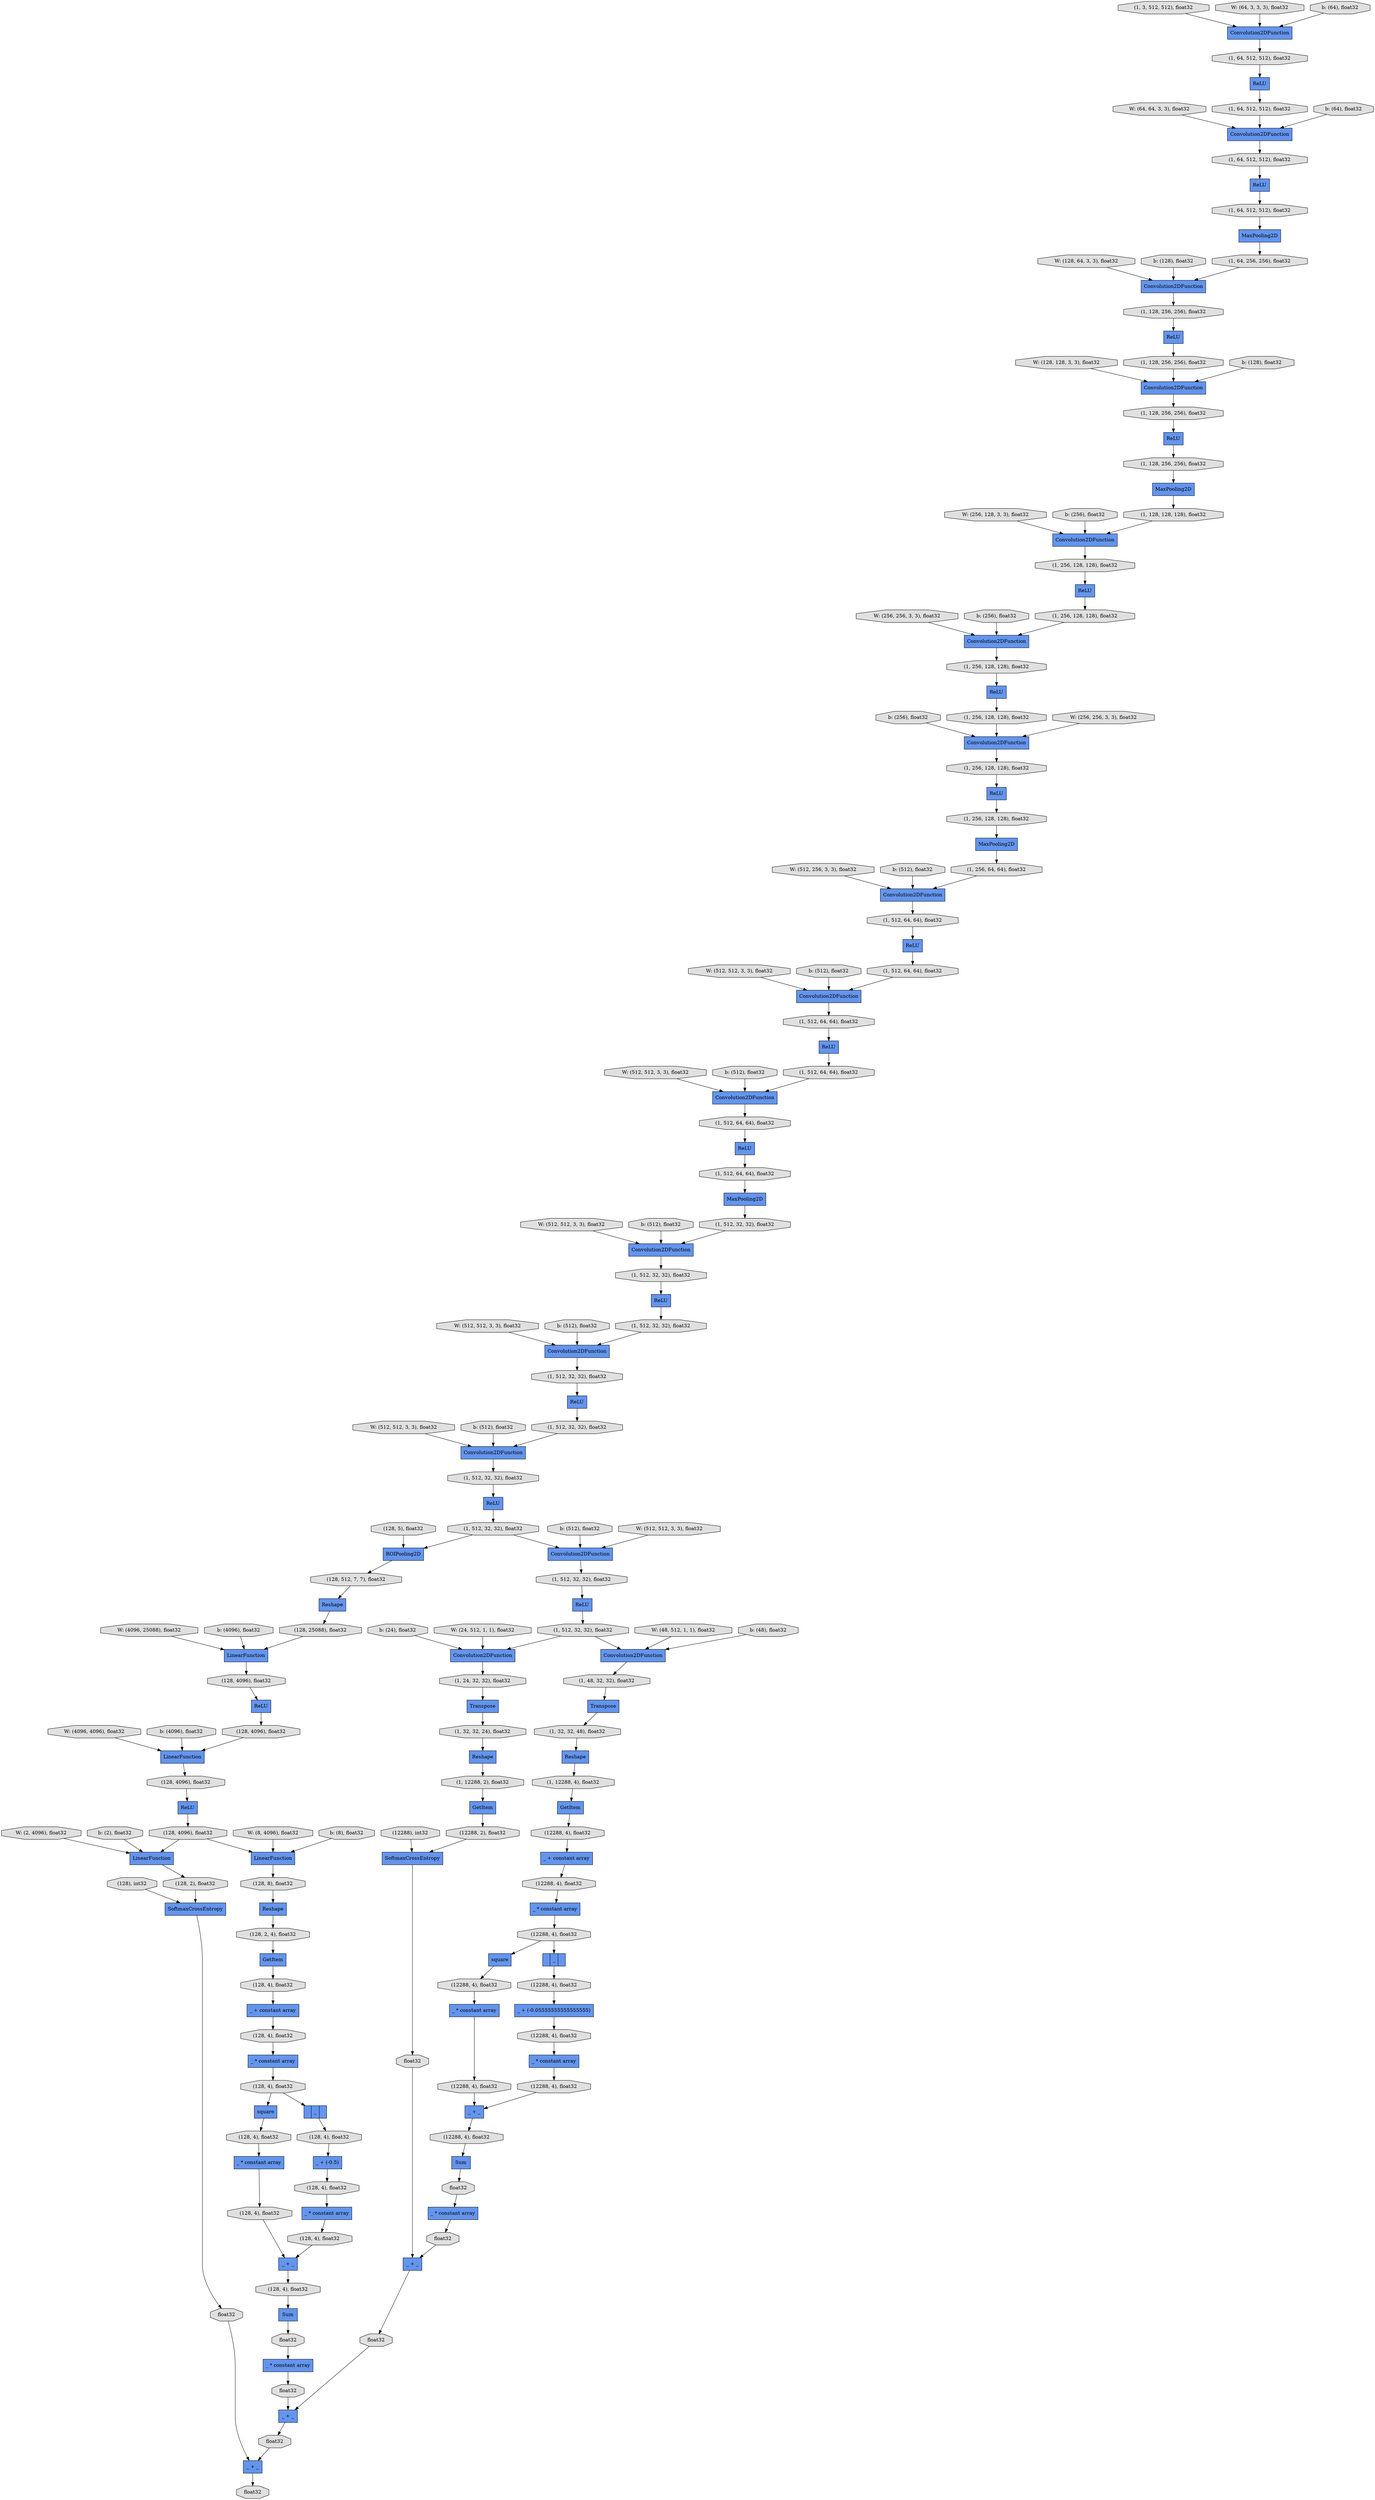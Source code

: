 digraph graphname{rankdir=TB;139999646744648 [style="filled",shape="octagon",label="(12288, 4), float32",fillcolor="#E0E0E0"];139999646744704 [style="filled",shape="record",label="_ * constant array",fillcolor="#6495ED"];139999672705152 [style="filled",shape="octagon",label="W: (48, 512, 1, 1), float32",fillcolor="#E0E0E0"];139999646793912 [style="filled",shape="octagon",label="(128, 4), float32",fillcolor="#E0E0E0"];139999646744760 [style="filled",shape="record",label="square",fillcolor="#6495ED"];139999672729784 [style="filled",shape="octagon",label="W: (2, 4096), float32",fillcolor="#E0E0E0"];139999672680632 [style="filled",shape="octagon",label="b: (256), float32",fillcolor="#E0E0E0"];139999646793968 [style="filled",shape="record",label="_ * constant array",fillcolor="#6495ED"];139999646794024 [style="filled",shape="record",label="square",fillcolor="#6495ED"];139999646744872 [style="filled",shape="record",label="_ + (-0.05555555555555555)",fillcolor="#6495ED"];139999672705320 [style="filled",shape="octagon",label="b: (24), float32",fillcolor="#E0E0E0"];139999646744984 [style="filled",shape="record",label="_ * constant array",fillcolor="#6495ED"];139999672680912 [style="filled",shape="octagon",label="W: (512, 256, 3, 3), float32",fillcolor="#E0E0E0"];139999646794248 [style="filled",shape="record",label="_ + (-0.5)",fillcolor="#6495ED"];139999672844864 [style="filled",shape="record",label="ReLU",fillcolor="#6495ED"];139999646794360 [style="filled",shape="record",label="_ * constant array",fillcolor="#6495ED"];139999646745208 [style="filled",shape="octagon",label="(12288, 4), float32",fillcolor="#E0E0E0"];139999672730232 [style="filled",shape="octagon",label="b: (2), float32",fillcolor="#E0E0E0"];139999646794472 [style="filled",shape="octagon",label="(128, 4), float32",fillcolor="#E0E0E0"];139999672681248 [style="filled",shape="octagon",label="b: (512), float32",fillcolor="#E0E0E0"];139999672845088 [style="filled",shape="octagon",label="(1, 3, 512, 512), float32",fillcolor="#E0E0E0"];139999646745432 [style="filled",shape="octagon",label="(12288, 4), float32",fillcolor="#E0E0E0"];139999646794696 [style="filled",shape="octagon",label="(128, 4), float32",fillcolor="#E0E0E0"];139999646745544 [style="filled",shape="record",label="_ + _",fillcolor="#6495ED"];139999672705992 [style="filled",shape="octagon",label="W: (24, 512, 1, 1), float32",fillcolor="#E0E0E0"];139999646745600 [style="filled",shape="octagon",label="(12288, 4), float32",fillcolor="#E0E0E0"];139999646745656 [style="filled",shape="record",label="_ * constant array",fillcolor="#6495ED"];139999672706104 [style="filled",shape="octagon",label="b: (512), float32",fillcolor="#E0E0E0"];139999672681528 [style="filled",shape="octagon",label="W: (512, 512, 3, 3), float32",fillcolor="#E0E0E0"];139999646794864 [style="filled",shape="record",label="_ + _",fillcolor="#6495ED"];139999646745712 [style="filled",shape="record",label="SoftmaxCrossEntropy",fillcolor="#6495ED"];139999672845424 [style="filled",shape="record",label="MaxPooling2D",fillcolor="#6495ED"];139999672590232 [style="filled",shape="record",label="MaxPooling2D",fillcolor="#6495ED"];139999646794976 [style="filled",shape="octagon",label="(128, 4), float32",fillcolor="#E0E0E0"];139999646745824 [style="filled",shape="record",label="Sum",fillcolor="#6495ED"];139999672706272 [style="filled",shape="octagon",label="W: (512, 512, 3, 3), float32",fillcolor="#E0E0E0"];139999646795032 [style="filled",shape="record",label="_ * constant array",fillcolor="#6495ED"];139999646745880 [style="filled",shape="octagon",label="(12288, 4), float32",fillcolor="#E0E0E0"];139999646795088 [style="filled",shape="record",label="SoftmaxCrossEntropy",fillcolor="#6495ED"];139999672681864 [style="filled",shape="octagon",label="b: (512), float32",fillcolor="#E0E0E0"];139999646795200 [style="filled",shape="record",label="Sum",fillcolor="#6495ED"];139999646746048 [style="filled",shape="octagon",label="(12288, 4), float32",fillcolor="#E0E0E0"];139999646795256 [style="filled",shape="octagon",label="(128, 4), float32",fillcolor="#E0E0E0"];139999672590288 [style="filled",shape="record",label="ReLU",fillcolor="#6495ED"];139999672845872 [style="filled",shape="octagon",label="(1, 64, 512, 512), float32",fillcolor="#E0E0E0"];139999646746216 [style="filled",shape="octagon",label="float32",fillcolor="#E0E0E0"];139999646795424 [style="filled",shape="octagon",label="(128, 4), float32",fillcolor="#E0E0E0"];139999646746272 [style="filled",shape="record",label="Reshape",fillcolor="#6495ED"];139999672682144 [style="filled",shape="octagon",label="W: (512, 512, 3, 3), float32",fillcolor="#E0E0E0"];139999646795536 [style="filled",shape="octagon",label="float32",fillcolor="#E0E0E0"];139999672706888 [style="filled",shape="octagon",label="b: (48), float32",fillcolor="#E0E0E0"];139999646746496 [style="filled",shape="octagon",label="float32",fillcolor="#E0E0E0"];139999646746552 [style="filled",shape="octagon",label="(12288), int32",fillcolor="#E0E0E0"];139999646795704 [style="filled",shape="octagon",label="float32",fillcolor="#E0E0E0"];139999646795760 [style="filled",shape="record",label="_ + _",fillcolor="#6495ED"];139999672682480 [style="filled",shape="octagon",label="b: (512), float32",fillcolor="#E0E0E0"];139999646795816 [style="filled",shape="octagon",label="(128), int32",fillcolor="#E0E0E0"];139999672707224 [style="filled",shape="octagon",label="W: (4096, 25088), float32",fillcolor="#E0E0E0"];139999646746832 [style="filled",shape="record",label="GetItem",fillcolor="#6495ED"];139999672682760 [style="filled",shape="octagon",label="W: (512, 512, 3, 3), float32",fillcolor="#E0E0E0"];139999646796208 [style="filled",shape="octagon",label="float32",fillcolor="#E0E0E0"];139999646796264 [style="filled",shape="record",label="_ + _",fillcolor="#6495ED"];139999646796320 [style="filled",shape="record",label="_ + _",fillcolor="#6495ED"];139999646747168 [style="filled",shape="octagon",label="float32",fillcolor="#E0E0E0"];139999646796376 [style="filled",shape="octagon",label="float32",fillcolor="#E0E0E0"];139999672707672 [style="filled",shape="octagon",label="b: (4096), float32",fillcolor="#E0E0E0"];139999672683096 [style="filled",shape="octagon",label="b: (512), float32",fillcolor="#E0E0E0"];139999672847048 [style="filled",shape="record",label="Convolution2DFunction",fillcolor="#6495ED"];139999646747392 [style="filled",shape="octagon",label="(128, 2, 4), float32",fillcolor="#E0E0E0"];139999646796600 [style="filled",shape="octagon",label="float32",fillcolor="#E0E0E0"];139999672707896 [style="filled",shape="octagon",label="W: (4096, 4096), float32",fillcolor="#E0E0E0"];139999672683376 [style="filled",shape="octagon",label="W: (512, 512, 3, 3), float32",fillcolor="#E0E0E0"];139999646796768 [style="filled",shape="octagon",label="float32",fillcolor="#E0E0E0"];139999672683712 [style="filled",shape="octagon",label="b: (512), float32",fillcolor="#E0E0E0"];139999672708344 [style="filled",shape="octagon",label="b: (4096), float32",fillcolor="#E0E0E0"];139999646747952 [style="filled",shape="octagon",label="(128, 4), float32",fillcolor="#E0E0E0"];139999672708568 [style="filled",shape="octagon",label="W: (8, 4096), float32",fillcolor="#E0E0E0"];139999672683992 [style="filled",shape="octagon",label="W: (512, 512, 3, 3), float32",fillcolor="#E0E0E0"];139999646748176 [style="filled",shape="record",label="_ + constant array",fillcolor="#6495ED"];139999646748232 [style="filled",shape="record",label="_ * constant array",fillcolor="#6495ED"];139999672847944 [style="filled",shape="record",label="Convolution2DFunction",fillcolor="#6495ED"];139999646748344 [style="filled",shape="record",label="|_|",fillcolor="#6495ED"];139999646748400 [style="filled",shape="octagon",label="(128, 4), float32",fillcolor="#E0E0E0"];139999672848168 [style="filled",shape="record",label="Convolution2DFunction",fillcolor="#6495ED"];139999672684328 [style="filled",shape="octagon",label="b: (512), float32",fillcolor="#E0E0E0"];139999672709016 [style="filled",shape="octagon",label="b: (8), float32",fillcolor="#E0E0E0"];139999646748624 [style="filled",shape="octagon",label="(128, 4), float32",fillcolor="#E0E0E0"];139999672668288 [style="filled",shape="octagon",label="(1, 512, 32, 32), float32",fillcolor="#E0E0E0"];140001157705856 [style="filled",shape="record",label="Convolution2DFunction",fillcolor="#6495ED"];139999646707896 [style="filled",shape="record",label="ROIPooling2D",fillcolor="#6495ED"];139999672643768 [style="filled",shape="octagon",label="(1, 256, 128, 128), float32",fillcolor="#E0E0E0"];139999679893744 [style="filled",shape="octagon",label="W: (64, 3, 3, 3), float32",fillcolor="#E0E0E0"];139999672643880 [style="filled",shape="record",label="Convolution2DFunction",fillcolor="#6495ED"];139999646708064 [style="filled",shape="record",label="Reshape",fillcolor="#6495ED"];139999672865176 [style="filled",shape="record",label="Convolution2DFunction",fillcolor="#6495ED"];139999646708120 [style="filled",shape="octagon",label="(128, 5), float32",fillcolor="#E0E0E0"];139999672586704 [style="filled",shape="record",label="Convolution2DFunction",fillcolor="#6495ED"];139999672668680 [style="filled",shape="octagon",label="(1, 512, 32, 32), float32",fillcolor="#E0E0E0"];139999679894024 [style="filled",shape="octagon",label="b: (64), float32",fillcolor="#E0E0E0"];139999672865344 [style="filled",shape="octagon",label="(1, 512, 32, 32), float32",fillcolor="#E0E0E0"];139999672668792 [style="filled",shape="octagon",label="(1, 512, 32, 32), float32",fillcolor="#E0E0E0"];139999672644216 [style="filled",shape="octagon",label="(1, 256, 128, 128), float32",fillcolor="#E0E0E0"];139999646708512 [style="filled",shape="octagon",label="(128, 512, 7, 7), float32",fillcolor="#E0E0E0"];139999672644384 [style="filled",shape="octagon",label="(1, 256, 128, 128), float32",fillcolor="#E0E0E0"];139999679894304 [style="filled",shape="octagon",label="W: (64, 64, 3, 3), float32",fillcolor="#E0E0E0"];139999672669072 [style="filled",shape="octagon",label="(1, 512, 32, 32), float32",fillcolor="#E0E0E0"];139999672587152 [style="filled",shape="octagon",label="(1, 64, 512, 512), float32",fillcolor="#E0E0E0"];139999672644552 [style="filled",shape="octagon",label="(1, 256, 64, 64), float32",fillcolor="#E0E0E0"];139999672669184 [style="filled",shape="octagon",label="(1, 32, 32, 48), float32",fillcolor="#E0E0E0"];139999646708736 [style="filled",shape="record",label="ReLU",fillcolor="#6495ED"];139999672644608 [style="filled",shape="record",label="Convolution2DFunction",fillcolor="#6495ED"];139999672669296 [style="filled",shape="octagon",label="(1, 32, 32, 24), float32",fillcolor="#E0E0E0"];139999646708848 [style="filled",shape="octagon",label="(128, 25088), float32",fillcolor="#E0E0E0"];139999672644720 [style="filled",shape="record",label="Convolution2DFunction",fillcolor="#6495ED"];139999646708904 [style="filled",shape="record",label="LinearFunction",fillcolor="#6495ED"];139999672587432 [style="filled",shape="octagon",label="(1, 64, 512, 512), float32",fillcolor="#E0E0E0"];139999679894640 [style="filled",shape="octagon",label="b: (64), float32",fillcolor="#E0E0E0"];139999672587544 [style="filled",shape="record",label="ReLU",fillcolor="#6495ED"];139999646709072 [style="filled",shape="record",label="LinearFunction",fillcolor="#6495ED"];139999672669520 [style="filled",shape="octagon",label="(1, 48, 32, 32), float32",fillcolor="#E0E0E0"];139999672644944 [style="filled",shape="octagon",label="(1, 512, 64, 64), float32",fillcolor="#E0E0E0"];139999646709128 [style="filled",shape="octagon",label="(128, 4096), float32",fillcolor="#E0E0E0"];139999679894920 [style="filled",shape="octagon",label="W: (128, 64, 3, 3), float32",fillcolor="#E0E0E0"];139999672587656 [style="filled",shape="octagon",label="(1, 64, 512, 512), float32",fillcolor="#E0E0E0"];139999672669632 [style="filled",shape="record",label="Transpose",fillcolor="#6495ED"];139999672669688 [style="filled",shape="record",label="Reshape",fillcolor="#6495ED"];139999672645112 [style="filled",shape="record",label="ReLU",fillcolor="#6495ED"];139999672866352 [style="filled",shape="record",label="Convolution2DFunction",fillcolor="#6495ED"];139999646709352 [style="filled",shape="octagon",label="(128, 4096), float32",fillcolor="#E0E0E0"];139999672645224 [style="filled",shape="octagon",label="(1, 512, 64, 64), float32",fillcolor="#E0E0E0"];139999646709464 [style="filled",shape="record",label="ReLU",fillcolor="#6495ED"];139999672645336 [style="filled",shape="record",label="MaxPooling2D",fillcolor="#6495ED"];139999679895256 [style="filled",shape="octagon",label="b: (128), float32",fillcolor="#E0E0E0"];139999646709520 [style="filled",shape="record",label="LinearFunction",fillcolor="#6495ED"];139999672588048 [style="filled",shape="octagon",label="(1, 64, 256, 256), float32",fillcolor="#E0E0E0"];139999646709576 [style="filled",shape="octagon",label="(128, 4096), float32",fillcolor="#E0E0E0"];139999672670080 [style="filled",shape="octagon",label="(1, 12288, 4), float32",fillcolor="#E0E0E0"];139999672588216 [style="filled",shape="octagon",label="(1, 128, 256, 256), float32",fillcolor="#E0E0E0"];139999672645616 [style="filled",shape="octagon",label="(1, 512, 64, 64), float32",fillcolor="#E0E0E0"];139999679895536 [style="filled",shape="octagon",label="W: (128, 128, 3, 3), float32",fillcolor="#E0E0E0"];139999672670304 [style="filled",shape="octagon",label="(1, 24, 32, 32), float32",fillcolor="#E0E0E0"];139999672645728 [style="filled",shape="record",label="ReLU",fillcolor="#6495ED"];139999672588384 [style="filled",shape="record",label="ReLU",fillcolor="#6495ED"];139999646709912 [style="filled",shape="octagon",label="(128, 4096), float32",fillcolor="#E0E0E0"];139999672645784 [style="filled",shape="octagon",label="(1, 512, 64, 64), float32",fillcolor="#E0E0E0"];139999672588440 [style="filled",shape="record",label="MaxPooling2D",fillcolor="#6495ED"];139999672670416 [style="filled",shape="record",label="Transpose",fillcolor="#6495ED"];139999646710024 [style="filled",shape="record",label="LinearFunction",fillcolor="#6495ED"];139999672645896 [style="filled",shape="record",label="Convolution2DFunction",fillcolor="#6495ED"];139999672588552 [style="filled",shape="octagon",label="(1, 128, 256, 256), float32",fillcolor="#E0E0E0"];139999679895872 [style="filled",shape="octagon",label="b: (128), float32",fillcolor="#E0E0E0"];139999646710136 [style="filled",shape="octagon",label="(128, 8), float32",fillcolor="#E0E0E0"];139999672670696 [style="filled",shape="octagon",label="(12288, 4), float32",fillcolor="#E0E0E0"];139999672646176 [style="filled",shape="octagon",label="(1, 512, 64, 64), float32",fillcolor="#E0E0E0"];139999679896152 [style="filled",shape="octagon",label="W: (256, 128, 3, 3), float32",fillcolor="#E0E0E0"];139999672588888 [style="filled",shape="octagon",label="(1, 128, 256, 256), float32",fillcolor="#E0E0E0"];139999646710416 [style="filled",shape="octagon",label="(128, 2), float32",fillcolor="#E0E0E0"];139999672670864 [style="filled",shape="record",label="Reshape",fillcolor="#6495ED"];139999672646288 [style="filled",shape="record",label="ReLU",fillcolor="#6495ED"];139999672646344 [style="filled",shape="octagon",label="(1, 512, 64, 64), float32",fillcolor="#E0E0E0"];139999672589000 [style="filled",shape="record",label="ReLU",fillcolor="#6495ED"];139999672589112 [style="filled",shape="octagon",label="(1, 128, 256, 256), float32",fillcolor="#E0E0E0"];139999672646512 [style="filled",shape="octagon",label="(1, 512, 32, 32), float32",fillcolor="#E0E0E0"];139999672646568 [style="filled",shape="record",label="Convolution2DFunction",fillcolor="#6495ED"];139999679896488 [style="filled",shape="octagon",label="b: (256), float32",fillcolor="#E0E0E0"];139999672671200 [style="filled",shape="octagon",label="(12288, 2), float32",fillcolor="#E0E0E0"];139999672589280 [style="filled",shape="octagon",label="(1, 128, 128, 128), float32",fillcolor="#E0E0E0"];139999646710808 [style="filled",shape="record",label="_ + constant array",fillcolor="#6495ED"];139999672646680 [style="filled",shape="record",label="Convolution2DFunction",fillcolor="#6495ED"];139999672589336 [style="filled",shape="record",label="Convolution2DFunction",fillcolor="#6495ED"];139999672589448 [style="filled",shape="record",label="Convolution2DFunction",fillcolor="#6495ED"];139999679896768 [style="filled",shape="octagon",label="W: (256, 256, 3, 3), float32",fillcolor="#E0E0E0"];139999646711032 [style="filled",shape="record",label="_ * constant array",fillcolor="#6495ED"];139999672671480 [style="filled",shape="octagon",label="(1, 12288, 2), float32",fillcolor="#E0E0E0"];139999672646904 [style="filled",shape="octagon",label="(1, 512, 32, 32), float32",fillcolor="#E0E0E0"];139999646711088 [style="filled",shape="record",label="|_|",fillcolor="#6495ED"];139999646711144 [style="filled",shape="octagon",label="(12288, 4), float32",fillcolor="#E0E0E0"];139999672647016 [style="filled",shape="record",label="ReLU",fillcolor="#6495ED"];139999672589672 [style="filled",shape="octagon",label="(1, 256, 128, 128), float32",fillcolor="#E0E0E0"];140001179106664 [style="filled",shape="record",label="Convolution2DFunction",fillcolor="#6495ED"];139999672671648 [style="filled",shape="record",label="GetItem",fillcolor="#6495ED"];139999672647072 [style="filled",shape="record",label="ReLU",fillcolor="#6495ED"];139999672589784 [style="filled",shape="record",label="ReLU",fillcolor="#6495ED"];139999672647184 [style="filled",shape="octagon",label="(1, 512, 32, 32), float32",fillcolor="#E0E0E0"];139999679897104 [style="filled",shape="octagon",label="b: (256), float32",fillcolor="#E0E0E0"];139999672589840 [style="filled",shape="record",label="ReLU",fillcolor="#6495ED"];139999646711368 [style="filled",shape="octagon",label="(12288, 4), float32",fillcolor="#E0E0E0"];139999672589952 [style="filled",shape="octagon",label="(1, 256, 128, 128), float32",fillcolor="#E0E0E0"];139999672647464 [style="filled",shape="octagon",label="(1, 512, 32, 32), float32",fillcolor="#E0E0E0"];139999679897384 [style="filled",shape="octagon",label="W: (256, 256, 3, 3), float32",fillcolor="#E0E0E0"];139999672672096 [style="filled",shape="record",label="GetItem",fillcolor="#6495ED"];139999672590176 [style="filled",shape="octagon",label="(1, 256, 128, 128), float32",fillcolor="#E0E0E0"];139999672647576 [style="filled",shape="record",label="ReLU",fillcolor="#6495ED"];139999672647632 [style="filled",shape="record",label="ReLU",fillcolor="#6495ED"];139999672729784 -> 139999646710024;139999672670696 -> 139999646710808;139999672645728 -> 139999672645784;139999672845088 -> 139999672847944;139999646746552 -> 139999646745712;139999672647016 -> 139999672668792;139999646709912 -> 139999646709520;139999672588440 -> 139999672589280;139999646746832 -> 139999646747952;139999646796264 -> 139999646796600;139999646709520 -> 139999646710136;139999672643880 -> 139999672644944;139999672847048 -> 139999672587432;139999672707896 -> 139999646709072;139999646748232 -> 139999646748624;139999672668680 -> 139999672647016;139999672644552 -> 139999672643880;139999646708512 -> 139999646708064;139999672709016 -> 139999646709520;139999672680632 -> 139999672589448;139999679894640 -> 139999672847048;139999646795816 -> 139999646795088;139999646794472 -> 139999646794360;139999672647464 -> 139999672647632;139999672589840 -> 139999672589952;139999672669688 -> 139999672670080;139999672587544 -> 139999672587656;139999672668792 -> 139999646707896;139999679897384 -> 139999672589448;139999672705152 -> 139999672866352;139999646794024 -> 139999646794472;139999646745544 -> 139999646746048;139999646711144 -> 139999646711032;139999672587152 -> 139999672847048;139999646796600 -> 139999646796320;139999646709912 -> 139999646710024;139999672865344 -> 139999672647576;139999672706104 -> 139999672848168;139999646795704 -> 139999646796264;140001157705856 -> 139999672588216;139999672671200 -> 139999646745712;139999672590232 -> 139999672644552;139999672672096 -> 139999672670696;139999672646176 -> 139999672646288;139999646795088 -> 139999646796208;139999672646344 -> 139999672645336;139999672644384 -> 139999672590232;139999672865176 -> 139999672670304;139999672645224 -> 139999672644608;139999672586704 -> 139999672589672;139999672588552 -> 140001179106664;139999672669184 -> 139999672669688;139999672670304 -> 139999672670416;139999646796208 -> 139999646796320;139999672845872 -> 139999672844864;139999646795424 -> 139999646795200;139999672588384 -> 139999672588552;139999646795536 -> 139999646793968;139999646744704 -> 139999646746496;139999646748624 -> 139999646794024;139999672682760 -> 139999672645896;139999672706888 -> 139999672866352;139999672683096 -> 139999672645896;139999672682480 -> 139999672644720;139999672706272 -> 139999672848168;139999672683376 -> 139999672646568;139999646711032 -> 139999646711368;139999646747952 -> 139999646748176;139999646709128 -> 139999646708736;139999672671480 -> 139999672671648;139999672646904 -> 139999672647072;139999672708568 -> 139999646709520;139999672645336 -> 139999672646512;139999672680912 -> 139999672643880;139999646746272 -> 139999646747392;139999646795760 -> 139999646796376;139999646745824 -> 139999646746216;139999646708848 -> 139999646708904;139999672589448 -> 139999672644216;139999646744984 -> 139999646745432;139999646711368 -> 139999646744760;139999672684328 -> 139999672646680;139999646796376 -> 139999646796264;139999646709576 -> 139999646709464;139999679894920 -> 140001157705856;139999646746216 -> 139999646744704;139999672683712 -> 139999672646568;139999646711088 -> 139999646744648;139999672668792 -> 139999672848168;139999646795032 -> 139999646795256;139999646748176 -> 139999646748400;140001179106664 -> 139999672588888;139999646746048 -> 139999646745824;139999672644608 -> 139999672645616;139999646709464 -> 139999646709912;139999672669072 -> 139999672866352;139999679897104 -> 139999672589336;139999646746496 -> 139999646795760;139999672646568 -> 139999672647464;139999672645616 -> 139999672645728;139999646710808 -> 139999646711144;139999646795256 -> 139999646794864;139999646748344 -> 139999646793912;139999672646512 -> 139999672645896;139999672668288 -> 139999672646680;139999646794248 -> 139999646794976;139999672708344 -> 139999646709072;139999672589280 -> 139999672586704;139999672589000 -> 139999672589112;139999672683992 -> 139999672646680;139999672670416 -> 139999672669296;139999679895256 -> 140001157705856;139999672669632 -> 139999672669184;139999646794360 -> 139999646794696;139999672646680 -> 139999672668680;139999672644216 -> 139999672589784;139999672669296 -> 139999672670864;139999646744760 -> 139999646745208;139999672589112 -> 139999672588440;139999679895872 -> 140001179106664;139999672647632 -> 139999672668288;139999672670864 -> 139999672671480;139999672681528 -> 139999672644608;139999646710416 -> 139999646795088;139999672669520 -> 139999672669632;139999646748624 -> 139999646748344;139999646794864 -> 139999646795424;139999646745600 -> 139999646745656;139999672643768 -> 139999672589448;139999646745208 -> 139999646744984;139999672590288 -> 139999672643768;139999672644944 -> 139999672645112;139999672730232 -> 139999646710024;139999672847944 -> 139999672845872;139999646794696 -> 139999646794864;139999672707672 -> 139999646708904;139999672589336 -> 139999672590176;139999646711368 -> 139999646711088;139999646747168 -> 139999646795760;139999672589952 -> 139999672589336;139999679896488 -> 139999672586704;139999672647576 -> 139999672669072;139999646708736 -> 139999646709352;139999672845424 -> 139999672588048;139999679893744 -> 139999672847944;139999646707896 -> 139999646708512;139999679894304 -> 139999672847048;139999672705320 -> 139999672865176;139999646710024 -> 139999646710416;139999672588888 -> 139999672589000;139999672588216 -> 139999672588384;139999672671648 -> 139999672671200;139999646708064 -> 139999646708848;139999646748400 -> 139999646748232;139999672645784 -> 139999672644720;139999646794976 -> 139999646795032;139999679896768 -> 139999672589336;139999672587432 -> 139999672587544;139999672647184 -> 139999672646568;139999646744648 -> 139999646744872;139999646745432 -> 139999646745544;139999672848168 -> 139999672865344;139999672707224 -> 139999646708904;139999672844864 -> 139999672587152;139999672681248 -> 139999672643880;139999672589672 -> 139999672589840;139999646745656 -> 139999646745880;139999646747392 -> 139999646746832;139999672705992 -> 139999672865176;139999672681864 -> 139999672644608;139999646793968 -> 139999646795704;139999646710136 -> 139999646746272;139999646709352 -> 139999646709072;139999672866352 -> 139999672669520;139999679894024 -> 139999672847944;139999646745712 -> 139999646747168;139999672644720 -> 139999672646176;139999646744872 -> 139999646745600;139999646709072 -> 139999646709576;139999646708120 -> 139999646707896;139999646795200 -> 139999646795536;139999672589784 -> 139999672644384;139999646745880 -> 139999646745544;139999672647072 -> 139999672647184;139999672682144 -> 139999672644720;139999646708904 -> 139999646709128;139999679895536 -> 140001179106664;139999672590176 -> 139999672590288;139999672670080 -> 139999672672096;139999679896152 -> 139999672586704;139999672645112 -> 139999672645224;139999672588048 -> 140001157705856;139999672587656 -> 139999672845424;139999646796320 -> 139999646796768;139999672669072 -> 139999672865176;139999646793912 -> 139999646794248;139999672645896 -> 139999672646904;139999672646288 -> 139999672646344;}